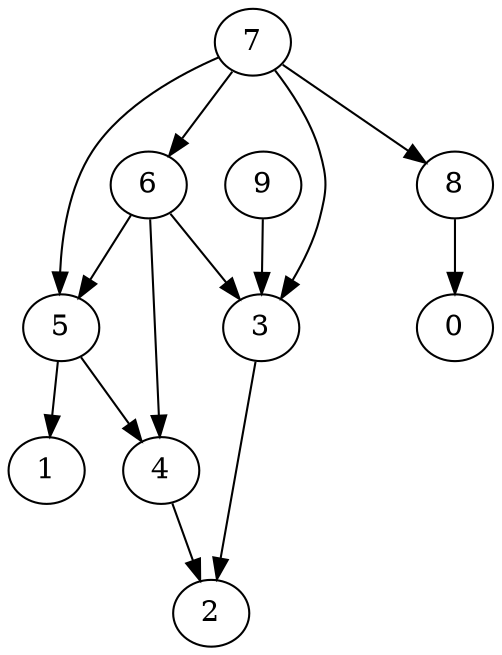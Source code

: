 digraph G {
  graph [splines=true overlap=false]
  node  [shape=ellipse, width=0.3, height=0.3]
  0 [label="0"];
  1 [label="1"];
  2 [label="2"];
  3 [label="3"];
  4 [label="4"];
  5 [label="5"];
  6 [label="6"];
  7 [label="7"];
  8 [label="8"];
  9 [label="9"];
  3 -> 2;
  4 -> 2;
  5 -> 1;
  5 -> 4;
  6 -> 3;
  6 -> 4;
  6 -> 5;
  7 -> 3;
  7 -> 5;
  7 -> 6;
  7 -> 8;
  8 -> 0;
  9 -> 3;
}
